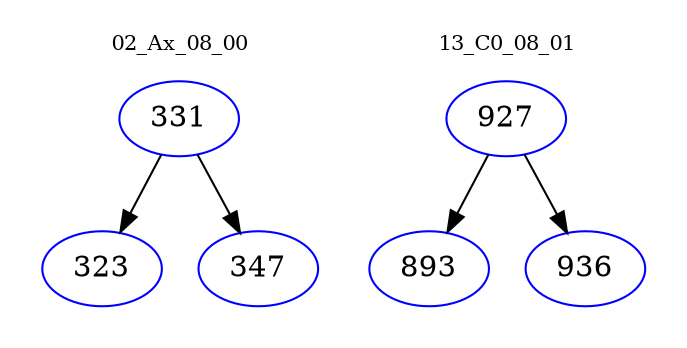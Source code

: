 digraph{
subgraph cluster_0 {
color = white
label = "02_Ax_08_00";
fontsize=10;
T0_331 [label="331", color="blue"]
T0_331 -> T0_323 [color="black"]
T0_323 [label="323", color="blue"]
T0_331 -> T0_347 [color="black"]
T0_347 [label="347", color="blue"]
}
subgraph cluster_1 {
color = white
label = "13_C0_08_01";
fontsize=10;
T1_927 [label="927", color="blue"]
T1_927 -> T1_893 [color="black"]
T1_893 [label="893", color="blue"]
T1_927 -> T1_936 [color="black"]
T1_936 [label="936", color="blue"]
}
}
